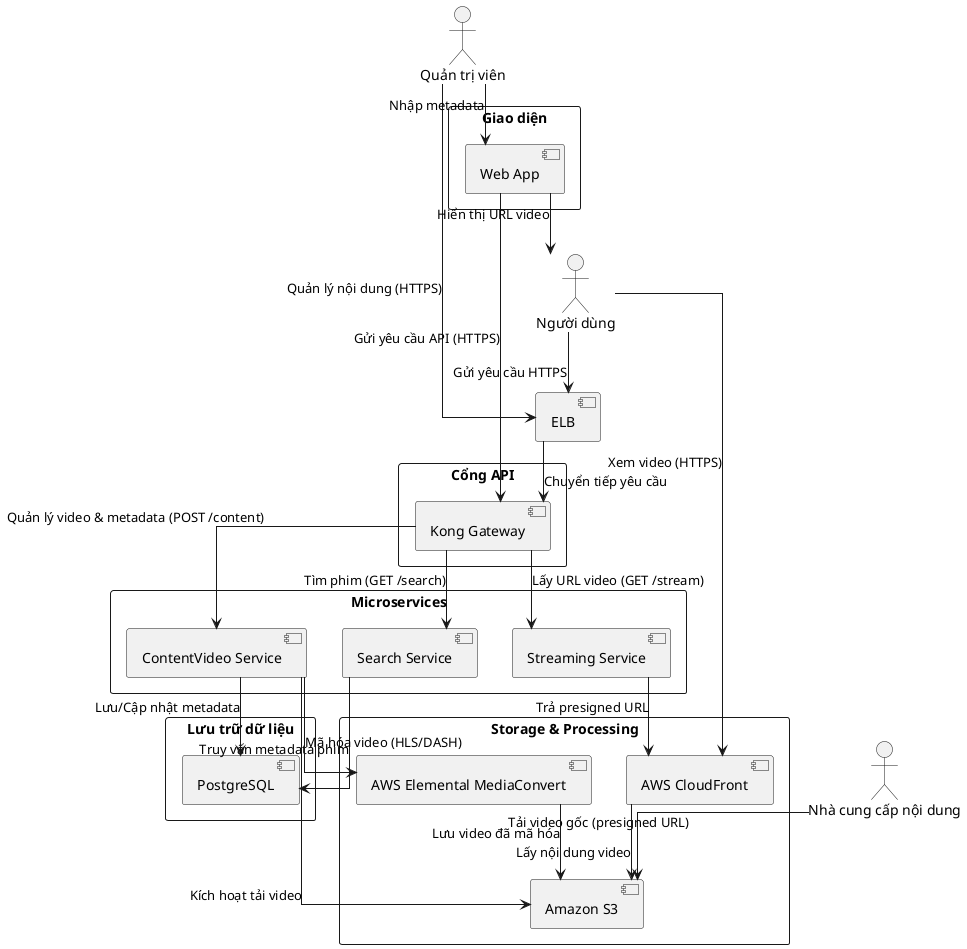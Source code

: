 @startuml
top to bottom direction
skinparam linetype ortho
skinparam packageStyle rectangle

actor "Người dùng" as NguoiDung
actor "Quản trị viên" as QuanTri
actor "Nhà cung cấp nội dung" as NhaCungCap

' Cân bằng tải
[ELB]

' Tầng giao diện
package "Giao diện" {
  [Web App]
}

' Tầng cổng API
package "Cổng API" {
  [Kong Gateway]
}

' Tầng dịch vụ vi mô
package "Microservices" {
  [Search Service]
  [Streaming Service]
  [ContentVideo Service]
}

' Tầng lưu trữ dữ liệu
package "Lưu trữ dữ liệu" {
  [PostgreSQL]
}

' Tầng lưu trữ và xử lý
package "Storage & Processing" {
  [Amazon S3]
  [AWS CloudFront]
  [AWS Elemental MediaConvert]
}

' === Mối quan hệ ===

' Diễn viên đến ELB/Giao diện/Lưu trữ
NguoiDung --> [ELB] : Gửi yêu cầu HTTPS
QuanTri --> [ELB] : Quản lý nội dung (HTTPS)
NhaCungCap --> [Amazon S3] : Tải video gốc (presigned URL)
[ELB] --> [Kong Gateway] : Chuyển tiếp yêu cầu

' Giao diện đến Cổng API
[Web App] --> [Kong Gateway] : Gửi yêu cầu API (HTTPS)

' Cổng API đến Microservices
[Kong Gateway] --> [Search Service] : Tìm phim (GET /search)
[Kong Gateway] --> [Streaming Service] : Lấy URL video (GET /stream)
[Kong Gateway] --> [ContentVideo Service] : Quản lý video & metadata (POST /content)

' Microservices đến Storage/Processing
[Search Service] --> [PostgreSQL] : Truy vấn metadata phim
[Streaming Service] --> [AWS CloudFront] : Trả presigned URL
[AWS CloudFront] --> [Amazon S3] : Lấy nội dung video
[Web App] --> NguoiDung : Hiển thị URL video

NguoiDung --> [AWS CloudFront] : Xem video (HTTPS)

' Xử lý nội dung
[ContentVideo Service] --> [Amazon S3] : Kích hoạt tải video
[ContentVideo Service] --> [AWS Elemental MediaConvert] : Mã hóa video (HLS/DASH)
[AWS Elemental MediaConvert] --> [Amazon S3] : Lưu video đã mã hóa
[ContentVideo Service] --> [PostgreSQL] : Lưu/Cập nhật metadata
[QuanTri] --> [Web App] : Nhập metadata

@enduml